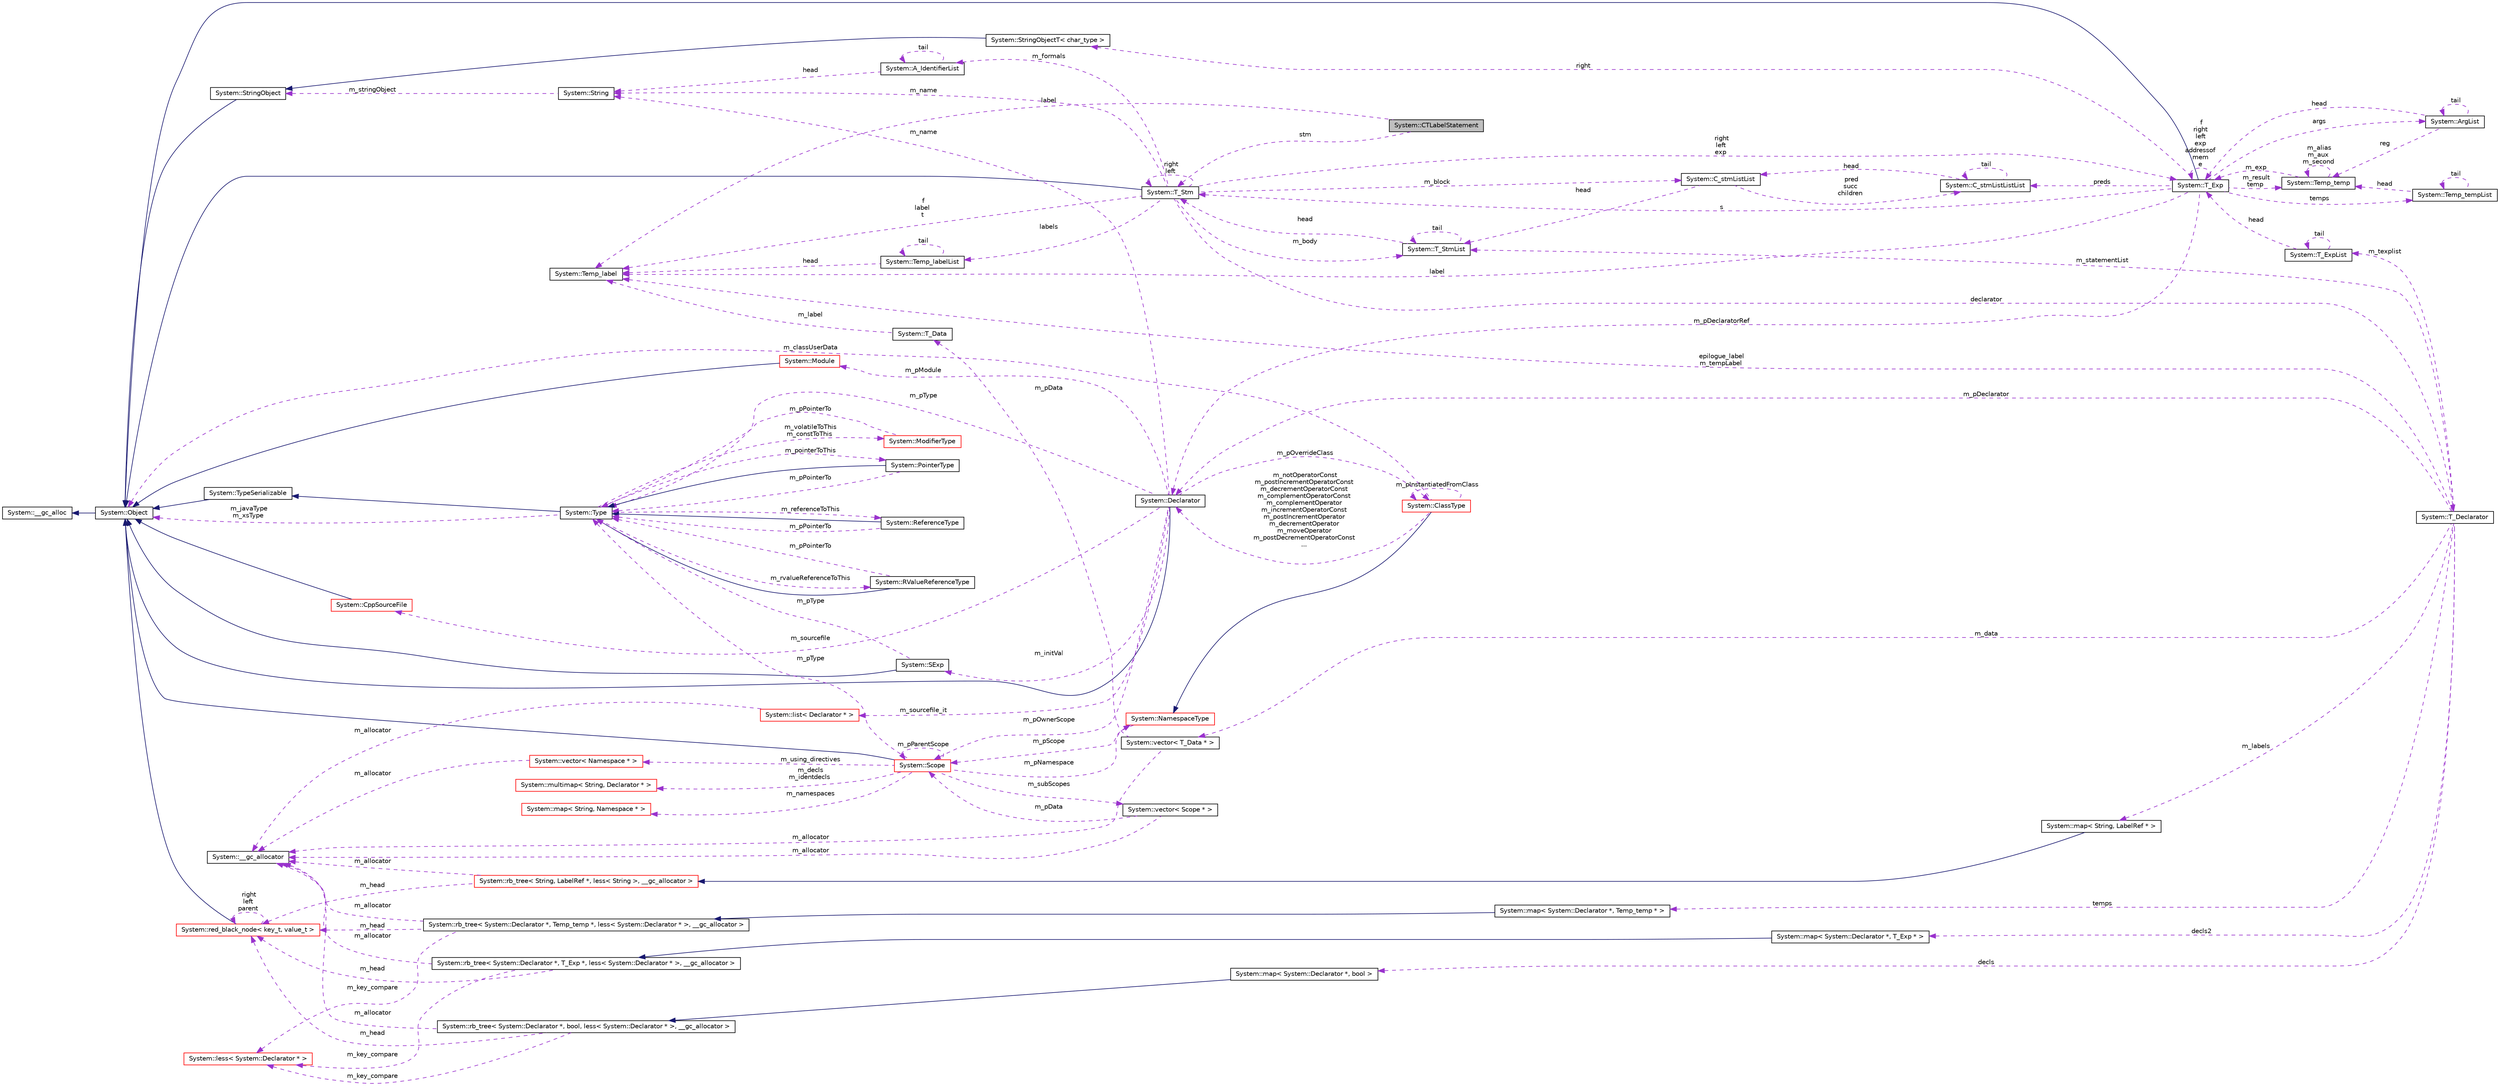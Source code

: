 digraph G
{
  edge [fontname="Helvetica",fontsize="10",labelfontname="Helvetica",labelfontsize="10"];
  node [fontname="Helvetica",fontsize="10",shape=record];
  rankdir="LR";
  Node1 [label="System::CTLabelStatement",height=0.2,width=0.4,color="black", fillcolor="grey75", style="filled" fontcolor="black"];
  Node2 -> Node1 [dir="back",color="darkorchid3",fontsize="10",style="dashed",label=" stm" ,fontname="Helvetica"];
  Node2 [label="System::T_Stm",height=0.2,width=0.4,color="black", fillcolor="white", style="filled",URL="$class_system_1_1_t___stm.html"];
  Node3 -> Node2 [dir="back",color="midnightblue",fontsize="10",style="solid",fontname="Helvetica"];
  Node3 [label="System::Object",height=0.2,width=0.4,color="black", fillcolor="white", style="filled",URL="$class_system_1_1_object.html"];
  Node4 -> Node3 [dir="back",color="midnightblue",fontsize="10",style="solid",fontname="Helvetica"];
  Node4 [label="System::__gc_alloc",height=0.2,width=0.4,color="black", fillcolor="white", style="filled",URL="$class_system_1_1____gc__alloc.html"];
  Node2 -> Node2 [dir="back",color="darkorchid3",fontsize="10",style="dashed",label=" right\nleft" ,fontname="Helvetica"];
  Node5 -> Node2 [dir="back",color="darkorchid3",fontsize="10",style="dashed",label=" m_body" ,fontname="Helvetica"];
  Node5 [label="System::T_StmList",height=0.2,width=0.4,color="black", fillcolor="white", style="filled",URL="$class_system_1_1_t___stm_list.html"];
  Node2 -> Node5 [dir="back",color="darkorchid3",fontsize="10",style="dashed",label=" head" ,fontname="Helvetica"];
  Node5 -> Node5 [dir="back",color="darkorchid3",fontsize="10",style="dashed",label=" tail" ,fontname="Helvetica"];
  Node6 -> Node2 [dir="back",color="darkorchid3",fontsize="10",style="dashed",label=" labels" ,fontname="Helvetica"];
  Node6 [label="System::Temp_labelList",height=0.2,width=0.4,color="black", fillcolor="white", style="filled",URL="$struct_system_1_1_temp__label_list.html"];
  Node6 -> Node6 [dir="back",color="darkorchid3",fontsize="10",style="dashed",label=" tail" ,fontname="Helvetica"];
  Node7 -> Node6 [dir="back",color="darkorchid3",fontsize="10",style="dashed",label=" head" ,fontname="Helvetica"];
  Node7 [label="System::Temp_label",height=0.2,width=0.4,color="black", fillcolor="white", style="filled",URL="$class_system_1_1_temp__label.html"];
  Node7 -> Node2 [dir="back",color="darkorchid3",fontsize="10",style="dashed",label=" f\nlabel\nt" ,fontname="Helvetica"];
  Node8 -> Node2 [dir="back",color="darkorchid3",fontsize="10",style="dashed",label=" declarator" ,fontname="Helvetica"];
  Node8 [label="System::T_Declarator",height=0.2,width=0.4,color="black", fillcolor="white", style="filled",URL="$class_system_1_1_t___declarator.html"];
  Node9 -> Node8 [dir="back",color="darkorchid3",fontsize="10",style="dashed",label=" decls" ,fontname="Helvetica"];
  Node9 [label="System::map\< System::Declarator *, bool \>",height=0.2,width=0.4,color="black", fillcolor="white", style="filled",URL="$class_system_1_1map.html"];
  Node10 -> Node9 [dir="back",color="midnightblue",fontsize="10",style="solid",fontname="Helvetica"];
  Node10 [label="System::rb_tree\< System::Declarator *, bool, less\< System::Declarator * \>, __gc_allocator \>",height=0.2,width=0.4,color="black", fillcolor="white", style="filled",URL="$class_system_1_1rb__tree.html"];
  Node11 -> Node10 [dir="back",color="darkorchid3",fontsize="10",style="dashed",label=" m_allocator" ,fontname="Helvetica"];
  Node11 [label="System::__gc_allocator",height=0.2,width=0.4,color="black", fillcolor="white", style="filled",URL="$class_system_1_1____gc__allocator.html"];
  Node12 -> Node10 [dir="back",color="darkorchid3",fontsize="10",style="dashed",label=" m_key_compare" ,fontname="Helvetica"];
  Node12 [label="System::less\< System::Declarator * \>",height=0.2,width=0.4,color="red", fillcolor="white", style="filled",URL="$class_system_1_1less.html"];
  Node13 -> Node10 [dir="back",color="darkorchid3",fontsize="10",style="dashed",label=" m_head" ,fontname="Helvetica"];
  Node13 [label="System::red_black_node\< key_t, value_t \>",height=0.2,width=0.4,color="red", fillcolor="white", style="filled",URL="$class_system_1_1red__black__node.html"];
  Node3 -> Node13 [dir="back",color="midnightblue",fontsize="10",style="solid",fontname="Helvetica"];
  Node13 -> Node13 [dir="back",color="darkorchid3",fontsize="10",style="dashed",label=" right\nleft\nparent" ,fontname="Helvetica"];
  Node14 -> Node8 [dir="back",color="darkorchid3",fontsize="10",style="dashed",label=" m_texplist" ,fontname="Helvetica"];
  Node14 [label="System::T_ExpList",height=0.2,width=0.4,color="black", fillcolor="white", style="filled",URL="$class_system_1_1_t___exp_list.html"];
  Node14 -> Node14 [dir="back",color="darkorchid3",fontsize="10",style="dashed",label=" tail" ,fontname="Helvetica"];
  Node15 -> Node14 [dir="back",color="darkorchid3",fontsize="10",style="dashed",label=" head" ,fontname="Helvetica"];
  Node15 [label="System::T_Exp",height=0.2,width=0.4,color="black", fillcolor="white", style="filled",URL="$class_system_1_1_t___exp.html"];
  Node3 -> Node15 [dir="back",color="midnightblue",fontsize="10",style="solid",fontname="Helvetica"];
  Node16 -> Node15 [dir="back",color="darkorchid3",fontsize="10",style="dashed",label=" preds" ,fontname="Helvetica"];
  Node16 [label="System::C_stmListListList",height=0.2,width=0.4,color="black", fillcolor="white", style="filled",URL="$class_system_1_1_c__stm_list_list_list.html"];
  Node16 -> Node16 [dir="back",color="darkorchid3",fontsize="10",style="dashed",label=" tail" ,fontname="Helvetica"];
  Node17 -> Node16 [dir="back",color="darkorchid3",fontsize="10",style="dashed",label=" head" ,fontname="Helvetica"];
  Node17 [label="System::C_stmListList",height=0.2,width=0.4,color="black", fillcolor="white", style="filled",URL="$class_system_1_1_c__stm_list_list.html"];
  Node16 -> Node17 [dir="back",color="darkorchid3",fontsize="10",style="dashed",label=" pred\nsucc\nchildren" ,fontname="Helvetica"];
  Node5 -> Node17 [dir="back",color="darkorchid3",fontsize="10",style="dashed",label=" head" ,fontname="Helvetica"];
  Node2 -> Node15 [dir="back",color="darkorchid3",fontsize="10",style="dashed",label=" s" ,fontname="Helvetica"];
  Node18 -> Node15 [dir="back",color="darkorchid3",fontsize="10",style="dashed",label=" temps" ,fontname="Helvetica"];
  Node18 [label="System::Temp_tempList",height=0.2,width=0.4,color="black", fillcolor="white", style="filled",URL="$class_system_1_1_temp__temp_list.html"];
  Node18 -> Node18 [dir="back",color="darkorchid3",fontsize="10",style="dashed",label=" tail" ,fontname="Helvetica"];
  Node19 -> Node18 [dir="back",color="darkorchid3",fontsize="10",style="dashed",label=" head" ,fontname="Helvetica"];
  Node19 [label="System::Temp_temp",height=0.2,width=0.4,color="black", fillcolor="white", style="filled",URL="$class_system_1_1_temp__temp.html"];
  Node19 -> Node19 [dir="back",color="darkorchid3",fontsize="10",style="dashed",label=" m_alias\nm_aux\nm_second" ,fontname="Helvetica"];
  Node15 -> Node19 [dir="back",color="darkorchid3",fontsize="10",style="dashed",label=" m_exp" ,fontname="Helvetica"];
  Node7 -> Node15 [dir="back",color="darkorchid3",fontsize="10",style="dashed",label=" label" ,fontname="Helvetica"];
  Node20 -> Node15 [dir="back",color="darkorchid3",fontsize="10",style="dashed",label=" m_pDeclaratorRef" ,fontname="Helvetica"];
  Node20 [label="System::Declarator",height=0.2,width=0.4,color="black", fillcolor="white", style="filled",URL="$class_system_1_1_declarator.html"];
  Node3 -> Node20 [dir="back",color="midnightblue",fontsize="10",style="solid",fontname="Helvetica"];
  Node21 -> Node20 [dir="back",color="darkorchid3",fontsize="10",style="dashed",label=" m_pType" ,fontname="Helvetica"];
  Node21 [label="System::Type",height=0.2,width=0.4,color="black", fillcolor="white", style="filled",URL="$class_system_1_1_type.html"];
  Node22 -> Node21 [dir="back",color="midnightblue",fontsize="10",style="solid",fontname="Helvetica"];
  Node22 [label="System::TypeSerializable",height=0.2,width=0.4,color="black", fillcolor="white", style="filled",URL="$class_system_1_1_type_serializable.html"];
  Node3 -> Node22 [dir="back",color="midnightblue",fontsize="10",style="solid",fontname="Helvetica"];
  Node23 -> Node21 [dir="back",color="darkorchid3",fontsize="10",style="dashed",label=" m_pointerToThis" ,fontname="Helvetica"];
  Node23 [label="System::PointerType",height=0.2,width=0.4,color="black", fillcolor="white", style="filled",URL="$class_system_1_1_pointer_type.html"];
  Node21 -> Node23 [dir="back",color="midnightblue",fontsize="10",style="solid",fontname="Helvetica"];
  Node21 -> Node23 [dir="back",color="darkorchid3",fontsize="10",style="dashed",label=" m_pPointerTo" ,fontname="Helvetica"];
  Node24 -> Node21 [dir="back",color="darkorchid3",fontsize="10",style="dashed",label=" m_referenceToThis" ,fontname="Helvetica"];
  Node24 [label="System::ReferenceType",height=0.2,width=0.4,color="black", fillcolor="white", style="filled",URL="$class_system_1_1_reference_type.html"];
  Node21 -> Node24 [dir="back",color="midnightblue",fontsize="10",style="solid",fontname="Helvetica"];
  Node21 -> Node24 [dir="back",color="darkorchid3",fontsize="10",style="dashed",label=" m_pPointerTo" ,fontname="Helvetica"];
  Node25 -> Node21 [dir="back",color="darkorchid3",fontsize="10",style="dashed",label=" m_rvalueReferenceToThis" ,fontname="Helvetica"];
  Node25 [label="System::RValueReferenceType",height=0.2,width=0.4,color="black", fillcolor="white", style="filled",URL="$class_system_1_1_r_value_reference_type.html"];
  Node21 -> Node25 [dir="back",color="midnightblue",fontsize="10",style="solid",fontname="Helvetica"];
  Node21 -> Node25 [dir="back",color="darkorchid3",fontsize="10",style="dashed",label=" m_pPointerTo" ,fontname="Helvetica"];
  Node26 -> Node21 [dir="back",color="darkorchid3",fontsize="10",style="dashed",label=" m_volatileToThis\nm_constToThis" ,fontname="Helvetica"];
  Node26 [label="System::ModifierType",height=0.2,width=0.4,color="red", fillcolor="white", style="filled",URL="$class_system_1_1_modifier_type.html"];
  Node21 -> Node26 [dir="back",color="darkorchid3",fontsize="10",style="dashed",label=" m_pPointerTo" ,fontname="Helvetica"];
  Node3 -> Node21 [dir="back",color="darkorchid3",fontsize="10",style="dashed",label=" m_javaType\nm_xsType" ,fontname="Helvetica"];
  Node27 -> Node20 [dir="back",color="darkorchid3",fontsize="10",style="dashed",label=" m_pOwnerScope" ,fontname="Helvetica"];
  Node27 [label="System::Scope",height=0.2,width=0.4,color="red", fillcolor="white", style="filled",URL="$class_system_1_1_scope.html"];
  Node3 -> Node27 [dir="back",color="midnightblue",fontsize="10",style="solid",fontname="Helvetica"];
  Node21 -> Node27 [dir="back",color="darkorchid3",fontsize="10",style="dashed",label=" m_pType" ,fontname="Helvetica"];
  Node28 -> Node27 [dir="back",color="darkorchid3",fontsize="10",style="dashed",label=" m_subScopes" ,fontname="Helvetica"];
  Node28 [label="System::vector\< Scope * \>",height=0.2,width=0.4,color="black", fillcolor="white", style="filled",URL="$class_system_1_1vector.html"];
  Node27 -> Node28 [dir="back",color="darkorchid3",fontsize="10",style="dashed",label=" m_pData" ,fontname="Helvetica"];
  Node11 -> Node28 [dir="back",color="darkorchid3",fontsize="10",style="dashed",label=" m_allocator" ,fontname="Helvetica"];
  Node27 -> Node27 [dir="back",color="darkorchid3",fontsize="10",style="dashed",label=" m_pParentScope" ,fontname="Helvetica"];
  Node29 -> Node27 [dir="back",color="darkorchid3",fontsize="10",style="dashed",label=" m_decls\nm_identdecls" ,fontname="Helvetica"];
  Node29 [label="System::multimap\< String, Declarator * \>",height=0.2,width=0.4,color="red", fillcolor="white", style="filled",URL="$class_system_1_1multimap.html"];
  Node30 -> Node27 [dir="back",color="darkorchid3",fontsize="10",style="dashed",label=" m_pNamespace" ,fontname="Helvetica"];
  Node30 [label="System::NamespaceType",height=0.2,width=0.4,color="red", fillcolor="white", style="filled",URL="$class_system_1_1_namespace_type.html"];
  Node27 -> Node30 [dir="back",color="darkorchid3",fontsize="10",style="dashed",label=" m_pScope" ,fontname="Helvetica"];
  Node31 -> Node27 [dir="back",color="darkorchid3",fontsize="10",style="dashed",label=" m_namespaces" ,fontname="Helvetica"];
  Node31 [label="System::map\< String, Namespace * \>",height=0.2,width=0.4,color="red", fillcolor="white", style="filled",URL="$class_system_1_1map.html"];
  Node32 -> Node27 [dir="back",color="darkorchid3",fontsize="10",style="dashed",label=" m_using_directives" ,fontname="Helvetica"];
  Node32 [label="System::vector\< Namespace * \>",height=0.2,width=0.4,color="red", fillcolor="white", style="filled",URL="$class_system_1_1vector.html"];
  Node11 -> Node32 [dir="back",color="darkorchid3",fontsize="10",style="dashed",label=" m_allocator" ,fontname="Helvetica"];
  Node33 -> Node20 [dir="back",color="darkorchid3",fontsize="10",style="dashed",label=" m_initVal" ,fontname="Helvetica"];
  Node33 [label="System::SExp",height=0.2,width=0.4,color="black", fillcolor="white", style="filled",URL="$class_system_1_1_s_exp.html"];
  Node3 -> Node33 [dir="back",color="midnightblue",fontsize="10",style="solid",fontname="Helvetica"];
  Node21 -> Node33 [dir="back",color="darkorchid3",fontsize="10",style="dashed",label=" m_pType" ,fontname="Helvetica"];
  Node34 -> Node20 [dir="back",color="darkorchid3",fontsize="10",style="dashed",label=" m_sourcefile" ,fontname="Helvetica"];
  Node34 [label="System::CppSourceFile",height=0.2,width=0.4,color="red", fillcolor="white", style="filled",URL="$class_system_1_1_cpp_source_file.html"];
  Node3 -> Node34 [dir="back",color="midnightblue",fontsize="10",style="solid",fontname="Helvetica"];
  Node35 -> Node20 [dir="back",color="darkorchid3",fontsize="10",style="dashed",label=" m_pOverrideClass" ,fontname="Helvetica"];
  Node35 [label="System::ClassType",height=0.2,width=0.4,color="red", fillcolor="white", style="filled",URL="$class_system_1_1_class_type.html"];
  Node30 -> Node35 [dir="back",color="midnightblue",fontsize="10",style="solid",fontname="Helvetica"];
  Node20 -> Node35 [dir="back",color="darkorchid3",fontsize="10",style="dashed",label=" m_notOperatorConst\nm_postIncrementOperatorConst\nm_decrementOperatorConst\nm_complementOperatorConst\nm_complementOperator\nm_incrementOperatorConst\nm_postIncrementOperator\nm_decrementOperator\nm_moveOperator\nm_postDecrementOperatorConst\n..." ,fontname="Helvetica"];
  Node35 -> Node35 [dir="back",color="darkorchid3",fontsize="10",style="dashed",label=" m_pInstantiatedFromClass" ,fontname="Helvetica"];
  Node3 -> Node35 [dir="back",color="darkorchid3",fontsize="10",style="dashed",label=" m_classUserData" ,fontname="Helvetica"];
  Node36 -> Node20 [dir="back",color="darkorchid3",fontsize="10",style="dashed",label=" m_name" ,fontname="Helvetica"];
  Node36 [label="System::String",height=0.2,width=0.4,color="black", fillcolor="white", style="filled",URL="$class_system_1_1_string.html"];
  Node37 -> Node36 [dir="back",color="darkorchid3",fontsize="10",style="dashed",label=" m_stringObject" ,fontname="Helvetica"];
  Node37 [label="System::StringObject",height=0.2,width=0.4,color="black", fillcolor="white", style="filled",URL="$class_system_1_1_string_object.html"];
  Node3 -> Node37 [dir="back",color="midnightblue",fontsize="10",style="solid",fontname="Helvetica"];
  Node38 -> Node20 [dir="back",color="darkorchid3",fontsize="10",style="dashed",label=" m_pModule" ,fontname="Helvetica"];
  Node38 [label="System::Module",height=0.2,width=0.4,color="red", fillcolor="white", style="filled",URL="$class_system_1_1_module.html"];
  Node3 -> Node38 [dir="back",color="midnightblue",fontsize="10",style="solid",fontname="Helvetica"];
  Node39 -> Node20 [dir="back",color="darkorchid3",fontsize="10",style="dashed",label=" m_sourcefile_it" ,fontname="Helvetica"];
  Node39 [label="System::list\< Declarator * \>",height=0.2,width=0.4,color="red", fillcolor="white", style="filled",URL="$class_system_1_1list.html"];
  Node11 -> Node39 [dir="back",color="darkorchid3",fontsize="10",style="dashed",label=" m_allocator" ,fontname="Helvetica"];
  Node40 -> Node15 [dir="back",color="darkorchid3",fontsize="10",style="dashed",label=" args" ,fontname="Helvetica"];
  Node40 [label="System::ArgList",height=0.2,width=0.4,color="black", fillcolor="white", style="filled",URL="$class_system_1_1_arg_list.html"];
  Node40 -> Node40 [dir="back",color="darkorchid3",fontsize="10",style="dashed",label=" tail" ,fontname="Helvetica"];
  Node19 -> Node40 [dir="back",color="darkorchid3",fontsize="10",style="dashed",label=" reg" ,fontname="Helvetica"];
  Node15 -> Node40 [dir="back",color="darkorchid3",fontsize="10",style="dashed",label=" head" ,fontname="Helvetica"];
  Node19 -> Node15 [dir="back",color="darkorchid3",fontsize="10",style="dashed",label=" m_result\ntemp" ,fontname="Helvetica"];
  Node15 -> Node15 [dir="back",color="darkorchid3",fontsize="10",style="dashed",label=" f\nright\nleft\nexp\naddressof\nmem\ne" ,fontname="Helvetica"];
  Node41 -> Node15 [dir="back",color="darkorchid3",fontsize="10",style="dashed",label=" right" ,fontname="Helvetica"];
  Node41 [label="System::StringObjectT\< char_type \>",height=0.2,width=0.4,color="black", fillcolor="white", style="filled",URL="$class_system_1_1_string_object_t.html"];
  Node37 -> Node41 [dir="back",color="midnightblue",fontsize="10",style="solid",fontname="Helvetica"];
  Node5 -> Node8 [dir="back",color="darkorchid3",fontsize="10",style="dashed",label=" m_statementList" ,fontname="Helvetica"];
  Node7 -> Node8 [dir="back",color="darkorchid3",fontsize="10",style="dashed",label=" epilogue_label\nm_tempLabel" ,fontname="Helvetica"];
  Node20 -> Node8 [dir="back",color="darkorchid3",fontsize="10",style="dashed",label=" m_pDeclarator" ,fontname="Helvetica"];
  Node42 -> Node8 [dir="back",color="darkorchid3",fontsize="10",style="dashed",label=" temps" ,fontname="Helvetica"];
  Node42 [label="System::map\< System::Declarator *, Temp_temp * \>",height=0.2,width=0.4,color="black", fillcolor="white", style="filled",URL="$class_system_1_1map.html"];
  Node43 -> Node42 [dir="back",color="midnightblue",fontsize="10",style="solid",fontname="Helvetica"];
  Node43 [label="System::rb_tree\< System::Declarator *, Temp_temp *, less\< System::Declarator * \>, __gc_allocator \>",height=0.2,width=0.4,color="black", fillcolor="white", style="filled",URL="$class_system_1_1rb__tree.html"];
  Node11 -> Node43 [dir="back",color="darkorchid3",fontsize="10",style="dashed",label=" m_allocator" ,fontname="Helvetica"];
  Node12 -> Node43 [dir="back",color="darkorchid3",fontsize="10",style="dashed",label=" m_key_compare" ,fontname="Helvetica"];
  Node13 -> Node43 [dir="back",color="darkorchid3",fontsize="10",style="dashed",label=" m_head" ,fontname="Helvetica"];
  Node44 -> Node8 [dir="back",color="darkorchid3",fontsize="10",style="dashed",label=" m_data" ,fontname="Helvetica"];
  Node44 [label="System::vector\< T_Data * \>",height=0.2,width=0.4,color="black", fillcolor="white", style="filled",URL="$class_system_1_1vector.html"];
  Node11 -> Node44 [dir="back",color="darkorchid3",fontsize="10",style="dashed",label=" m_allocator" ,fontname="Helvetica"];
  Node45 -> Node44 [dir="back",color="darkorchid3",fontsize="10",style="dashed",label=" m_pData" ,fontname="Helvetica"];
  Node45 [label="System::T_Data",height=0.2,width=0.4,color="black", fillcolor="white", style="filled",URL="$class_system_1_1_t___data.html"];
  Node7 -> Node45 [dir="back",color="darkorchid3",fontsize="10",style="dashed",label=" m_label" ,fontname="Helvetica"];
  Node46 -> Node8 [dir="back",color="darkorchid3",fontsize="10",style="dashed",label=" m_labels" ,fontname="Helvetica"];
  Node46 [label="System::map\< String, LabelRef * \>",height=0.2,width=0.4,color="black", fillcolor="white", style="filled",URL="$class_system_1_1map.html"];
  Node47 -> Node46 [dir="back",color="midnightblue",fontsize="10",style="solid",fontname="Helvetica"];
  Node47 [label="System::rb_tree\< String, LabelRef *, less\< String \>, __gc_allocator \>",height=0.2,width=0.4,color="red", fillcolor="white", style="filled",URL="$class_system_1_1rb__tree.html"];
  Node11 -> Node47 [dir="back",color="darkorchid3",fontsize="10",style="dashed",label=" m_allocator" ,fontname="Helvetica"];
  Node13 -> Node47 [dir="back",color="darkorchid3",fontsize="10",style="dashed",label=" m_head" ,fontname="Helvetica"];
  Node48 -> Node8 [dir="back",color="darkorchid3",fontsize="10",style="dashed",label=" decls2" ,fontname="Helvetica"];
  Node48 [label="System::map\< System::Declarator *, T_Exp * \>",height=0.2,width=0.4,color="black", fillcolor="white", style="filled",URL="$class_system_1_1map.html"];
  Node49 -> Node48 [dir="back",color="midnightblue",fontsize="10",style="solid",fontname="Helvetica"];
  Node49 [label="System::rb_tree\< System::Declarator *, T_Exp *, less\< System::Declarator * \>, __gc_allocator \>",height=0.2,width=0.4,color="black", fillcolor="white", style="filled",URL="$class_system_1_1rb__tree.html"];
  Node11 -> Node49 [dir="back",color="darkorchid3",fontsize="10",style="dashed",label=" m_allocator" ,fontname="Helvetica"];
  Node12 -> Node49 [dir="back",color="darkorchid3",fontsize="10",style="dashed",label=" m_key_compare" ,fontname="Helvetica"];
  Node13 -> Node49 [dir="back",color="darkorchid3",fontsize="10",style="dashed",label=" m_head" ,fontname="Helvetica"];
  Node15 -> Node2 [dir="back",color="darkorchid3",fontsize="10",style="dashed",label=" right\nleft\nexp" ,fontname="Helvetica"];
  Node50 -> Node2 [dir="back",color="darkorchid3",fontsize="10",style="dashed",label=" m_formals" ,fontname="Helvetica"];
  Node50 [label="System::A_IdentifierList",height=0.2,width=0.4,color="black", fillcolor="white", style="filled",URL="$class_system_1_1_a___identifier_list.html"];
  Node50 -> Node50 [dir="back",color="darkorchid3",fontsize="10",style="dashed",label=" tail" ,fontname="Helvetica"];
  Node36 -> Node50 [dir="back",color="darkorchid3",fontsize="10",style="dashed",label=" head" ,fontname="Helvetica"];
  Node36 -> Node2 [dir="back",color="darkorchid3",fontsize="10",style="dashed",label=" m_name" ,fontname="Helvetica"];
  Node17 -> Node2 [dir="back",color="darkorchid3",fontsize="10",style="dashed",label=" m_block" ,fontname="Helvetica"];
  Node7 -> Node1 [dir="back",color="darkorchid3",fontsize="10",style="dashed",label=" label" ,fontname="Helvetica"];
}
